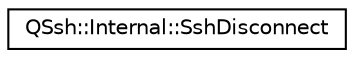digraph "Graphical Class Hierarchy"
{
  edge [fontname="Helvetica",fontsize="10",labelfontname="Helvetica",labelfontsize="10"];
  node [fontname="Helvetica",fontsize="10",shape=record];
  rankdir="LR";
  Node0 [label="QSsh::Internal::SshDisconnect",height=0.2,width=0.4,color="black", fillcolor="white", style="filled",URL="$struct_q_ssh_1_1_internal_1_1_ssh_disconnect.html"];
}
